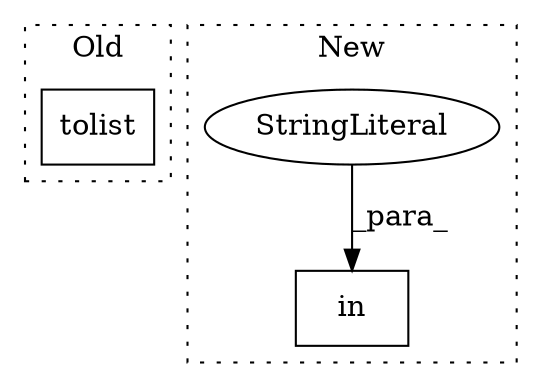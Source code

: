 digraph G {
subgraph cluster0 {
1 [label="tolist" a="32" s="9071" l="8" shape="box"];
label = "Old";
style="dotted";
}
subgraph cluster1 {
2 [label="in" a="105" s="9388" l="44" shape="box"];
3 [label="StringLiteral" a="45" s="9388" l="4" shape="ellipse"];
label = "New";
style="dotted";
}
3 -> 2 [label="_para_"];
}